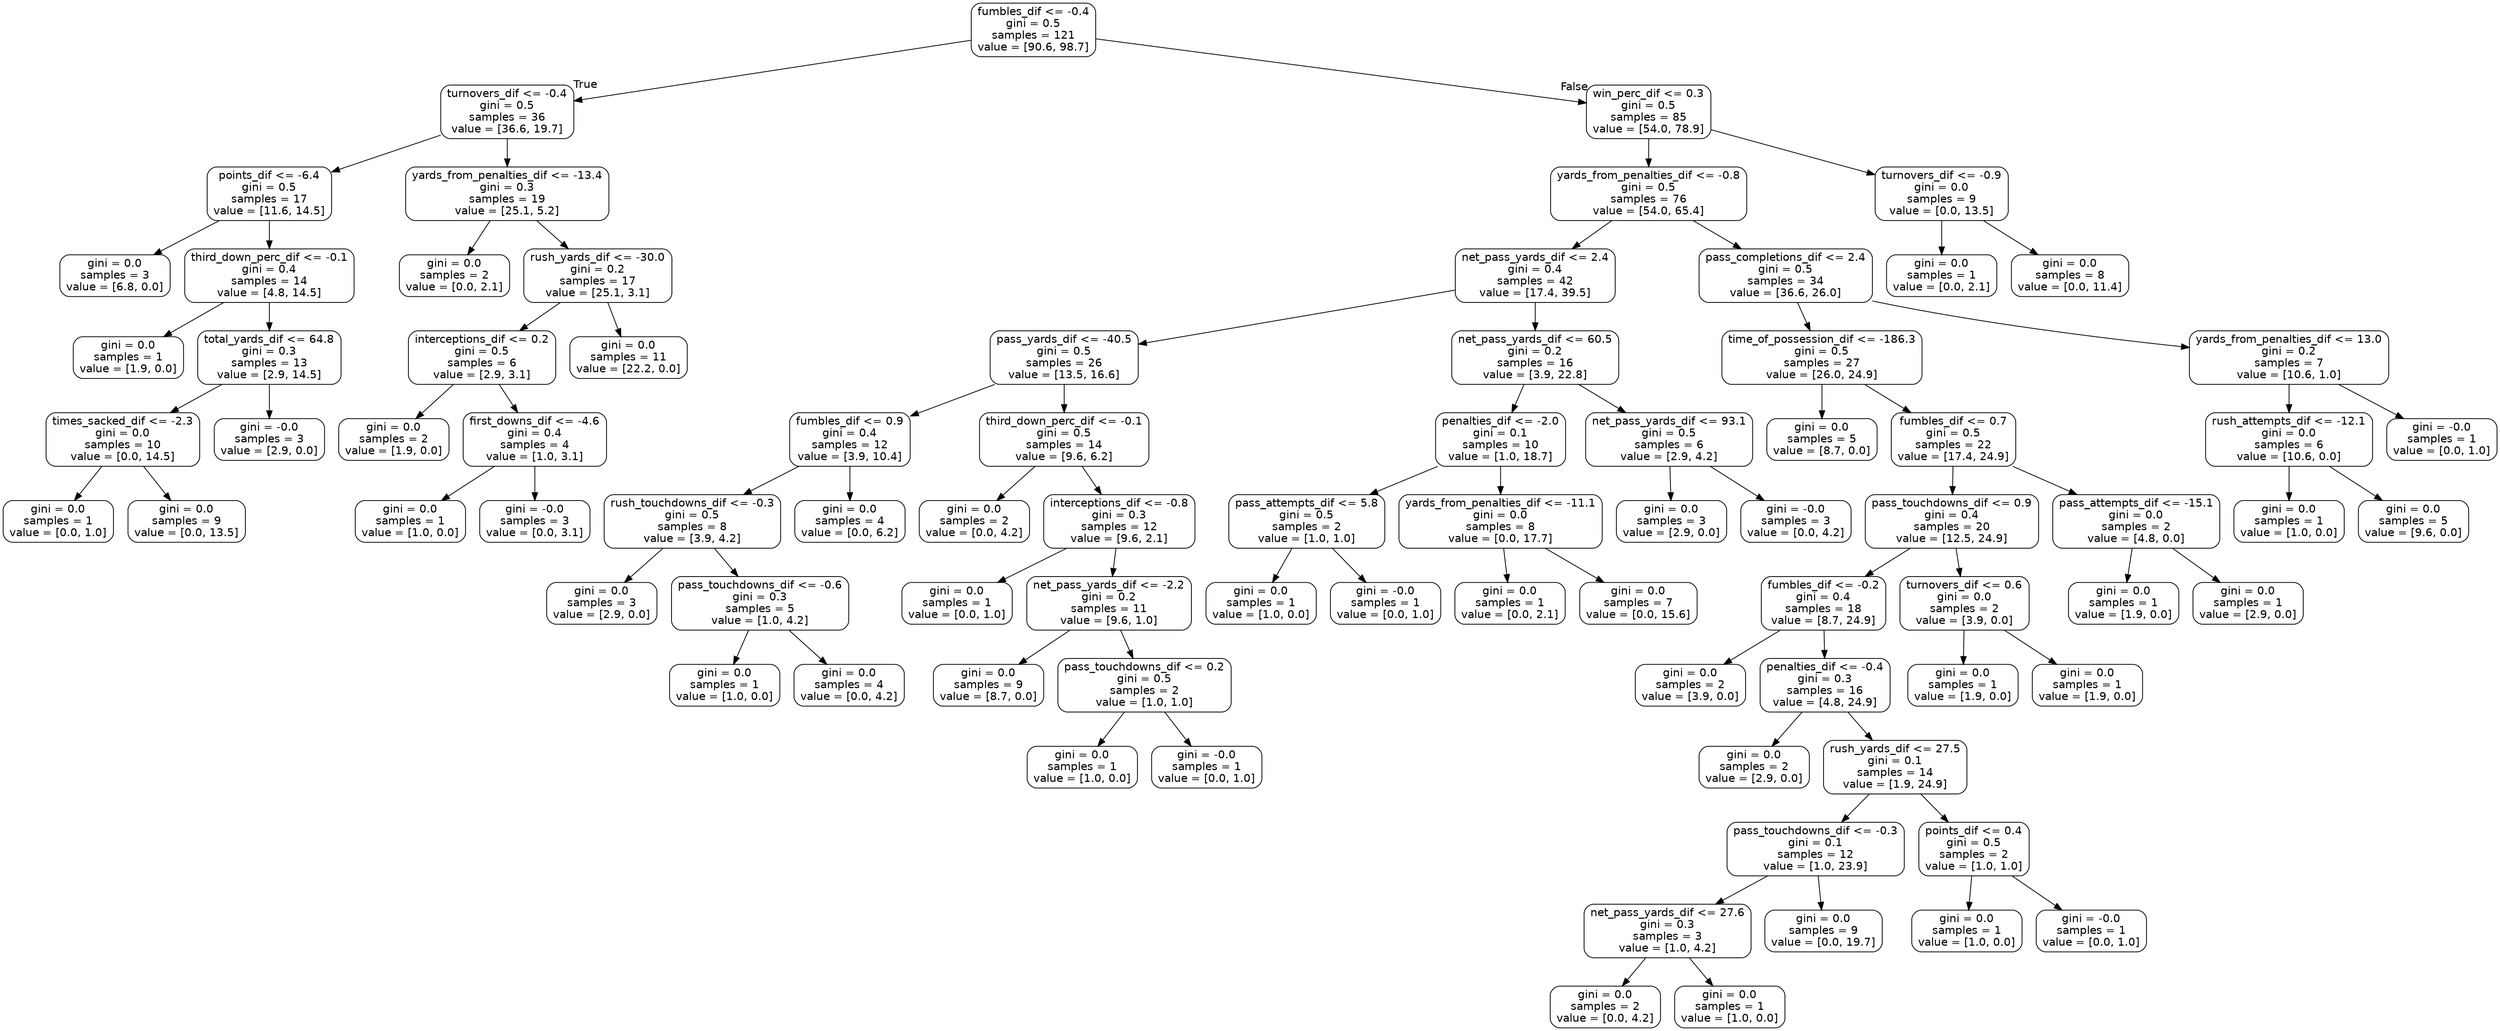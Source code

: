 digraph Tree {
node [shape=box, style="rounded", color="black", fontname=helvetica] ;
edge [fontname=helvetica] ;
0 [label="fumbles_dif <= -0.4\ngini = 0.5\nsamples = 121\nvalue = [90.6, 98.7]"] ;
1 [label="turnovers_dif <= -0.4\ngini = 0.5\nsamples = 36\nvalue = [36.6, 19.7]"] ;
0 -> 1 [labeldistance=2.5, labelangle=45, headlabel="True"] ;
2 [label="points_dif <= -6.4\ngini = 0.5\nsamples = 17\nvalue = [11.6, 14.5]"] ;
1 -> 2 ;
3 [label="gini = 0.0\nsamples = 3\nvalue = [6.8, 0.0]"] ;
2 -> 3 ;
4 [label="third_down_perc_dif <= -0.1\ngini = 0.4\nsamples = 14\nvalue = [4.8, 14.5]"] ;
2 -> 4 ;
5 [label="gini = 0.0\nsamples = 1\nvalue = [1.9, 0.0]"] ;
4 -> 5 ;
6 [label="total_yards_dif <= 64.8\ngini = 0.3\nsamples = 13\nvalue = [2.9, 14.5]"] ;
4 -> 6 ;
7 [label="times_sacked_dif <= -2.3\ngini = 0.0\nsamples = 10\nvalue = [0.0, 14.5]"] ;
6 -> 7 ;
8 [label="gini = 0.0\nsamples = 1\nvalue = [0.0, 1.0]"] ;
7 -> 8 ;
9 [label="gini = 0.0\nsamples = 9\nvalue = [0.0, 13.5]"] ;
7 -> 9 ;
10 [label="gini = -0.0\nsamples = 3\nvalue = [2.9, 0.0]"] ;
6 -> 10 ;
11 [label="yards_from_penalties_dif <= -13.4\ngini = 0.3\nsamples = 19\nvalue = [25.1, 5.2]"] ;
1 -> 11 ;
12 [label="gini = 0.0\nsamples = 2\nvalue = [0.0, 2.1]"] ;
11 -> 12 ;
13 [label="rush_yards_dif <= -30.0\ngini = 0.2\nsamples = 17\nvalue = [25.1, 3.1]"] ;
11 -> 13 ;
14 [label="interceptions_dif <= 0.2\ngini = 0.5\nsamples = 6\nvalue = [2.9, 3.1]"] ;
13 -> 14 ;
15 [label="gini = 0.0\nsamples = 2\nvalue = [1.9, 0.0]"] ;
14 -> 15 ;
16 [label="first_downs_dif <= -4.6\ngini = 0.4\nsamples = 4\nvalue = [1.0, 3.1]"] ;
14 -> 16 ;
17 [label="gini = 0.0\nsamples = 1\nvalue = [1.0, 0.0]"] ;
16 -> 17 ;
18 [label="gini = -0.0\nsamples = 3\nvalue = [0.0, 3.1]"] ;
16 -> 18 ;
19 [label="gini = 0.0\nsamples = 11\nvalue = [22.2, 0.0]"] ;
13 -> 19 ;
20 [label="win_perc_dif <= 0.3\ngini = 0.5\nsamples = 85\nvalue = [54.0, 78.9]"] ;
0 -> 20 [labeldistance=2.5, labelangle=-45, headlabel="False"] ;
21 [label="yards_from_penalties_dif <= -0.8\ngini = 0.5\nsamples = 76\nvalue = [54.0, 65.4]"] ;
20 -> 21 ;
22 [label="net_pass_yards_dif <= 2.4\ngini = 0.4\nsamples = 42\nvalue = [17.4, 39.5]"] ;
21 -> 22 ;
23 [label="pass_yards_dif <= -40.5\ngini = 0.5\nsamples = 26\nvalue = [13.5, 16.6]"] ;
22 -> 23 ;
24 [label="fumbles_dif <= 0.9\ngini = 0.4\nsamples = 12\nvalue = [3.9, 10.4]"] ;
23 -> 24 ;
25 [label="rush_touchdowns_dif <= -0.3\ngini = 0.5\nsamples = 8\nvalue = [3.9, 4.2]"] ;
24 -> 25 ;
26 [label="gini = 0.0\nsamples = 3\nvalue = [2.9, 0.0]"] ;
25 -> 26 ;
27 [label="pass_touchdowns_dif <= -0.6\ngini = 0.3\nsamples = 5\nvalue = [1.0, 4.2]"] ;
25 -> 27 ;
28 [label="gini = 0.0\nsamples = 1\nvalue = [1.0, 0.0]"] ;
27 -> 28 ;
29 [label="gini = 0.0\nsamples = 4\nvalue = [0.0, 4.2]"] ;
27 -> 29 ;
30 [label="gini = 0.0\nsamples = 4\nvalue = [0.0, 6.2]"] ;
24 -> 30 ;
31 [label="third_down_perc_dif <= -0.1\ngini = 0.5\nsamples = 14\nvalue = [9.6, 6.2]"] ;
23 -> 31 ;
32 [label="gini = 0.0\nsamples = 2\nvalue = [0.0, 4.2]"] ;
31 -> 32 ;
33 [label="interceptions_dif <= -0.8\ngini = 0.3\nsamples = 12\nvalue = [9.6, 2.1]"] ;
31 -> 33 ;
34 [label="gini = 0.0\nsamples = 1\nvalue = [0.0, 1.0]"] ;
33 -> 34 ;
35 [label="net_pass_yards_dif <= -2.2\ngini = 0.2\nsamples = 11\nvalue = [9.6, 1.0]"] ;
33 -> 35 ;
36 [label="gini = 0.0\nsamples = 9\nvalue = [8.7, 0.0]"] ;
35 -> 36 ;
37 [label="pass_touchdowns_dif <= 0.2\ngini = 0.5\nsamples = 2\nvalue = [1.0, 1.0]"] ;
35 -> 37 ;
38 [label="gini = 0.0\nsamples = 1\nvalue = [1.0, 0.0]"] ;
37 -> 38 ;
39 [label="gini = -0.0\nsamples = 1\nvalue = [0.0, 1.0]"] ;
37 -> 39 ;
40 [label="net_pass_yards_dif <= 60.5\ngini = 0.2\nsamples = 16\nvalue = [3.9, 22.8]"] ;
22 -> 40 ;
41 [label="penalties_dif <= -2.0\ngini = 0.1\nsamples = 10\nvalue = [1.0, 18.7]"] ;
40 -> 41 ;
42 [label="pass_attempts_dif <= 5.8\ngini = 0.5\nsamples = 2\nvalue = [1.0, 1.0]"] ;
41 -> 42 ;
43 [label="gini = 0.0\nsamples = 1\nvalue = [1.0, 0.0]"] ;
42 -> 43 ;
44 [label="gini = -0.0\nsamples = 1\nvalue = [0.0, 1.0]"] ;
42 -> 44 ;
45 [label="yards_from_penalties_dif <= -11.1\ngini = 0.0\nsamples = 8\nvalue = [0.0, 17.7]"] ;
41 -> 45 ;
46 [label="gini = 0.0\nsamples = 1\nvalue = [0.0, 2.1]"] ;
45 -> 46 ;
47 [label="gini = 0.0\nsamples = 7\nvalue = [0.0, 15.6]"] ;
45 -> 47 ;
48 [label="net_pass_yards_dif <= 93.1\ngini = 0.5\nsamples = 6\nvalue = [2.9, 4.2]"] ;
40 -> 48 ;
49 [label="gini = 0.0\nsamples = 3\nvalue = [2.9, 0.0]"] ;
48 -> 49 ;
50 [label="gini = -0.0\nsamples = 3\nvalue = [0.0, 4.2]"] ;
48 -> 50 ;
51 [label="pass_completions_dif <= 2.4\ngini = 0.5\nsamples = 34\nvalue = [36.6, 26.0]"] ;
21 -> 51 ;
52 [label="time_of_possession_dif <= -186.3\ngini = 0.5\nsamples = 27\nvalue = [26.0, 24.9]"] ;
51 -> 52 ;
53 [label="gini = 0.0\nsamples = 5\nvalue = [8.7, 0.0]"] ;
52 -> 53 ;
54 [label="fumbles_dif <= 0.7\ngini = 0.5\nsamples = 22\nvalue = [17.4, 24.9]"] ;
52 -> 54 ;
55 [label="pass_touchdowns_dif <= 0.9\ngini = 0.4\nsamples = 20\nvalue = [12.5, 24.9]"] ;
54 -> 55 ;
56 [label="fumbles_dif <= -0.2\ngini = 0.4\nsamples = 18\nvalue = [8.7, 24.9]"] ;
55 -> 56 ;
57 [label="gini = 0.0\nsamples = 2\nvalue = [3.9, 0.0]"] ;
56 -> 57 ;
58 [label="penalties_dif <= -0.4\ngini = 0.3\nsamples = 16\nvalue = [4.8, 24.9]"] ;
56 -> 58 ;
59 [label="gini = 0.0\nsamples = 2\nvalue = [2.9, 0.0]"] ;
58 -> 59 ;
60 [label="rush_yards_dif <= 27.5\ngini = 0.1\nsamples = 14\nvalue = [1.9, 24.9]"] ;
58 -> 60 ;
61 [label="pass_touchdowns_dif <= -0.3\ngini = 0.1\nsamples = 12\nvalue = [1.0, 23.9]"] ;
60 -> 61 ;
62 [label="net_pass_yards_dif <= 27.6\ngini = 0.3\nsamples = 3\nvalue = [1.0, 4.2]"] ;
61 -> 62 ;
63 [label="gini = 0.0\nsamples = 2\nvalue = [0.0, 4.2]"] ;
62 -> 63 ;
64 [label="gini = 0.0\nsamples = 1\nvalue = [1.0, 0.0]"] ;
62 -> 64 ;
65 [label="gini = 0.0\nsamples = 9\nvalue = [0.0, 19.7]"] ;
61 -> 65 ;
66 [label="points_dif <= 0.4\ngini = 0.5\nsamples = 2\nvalue = [1.0, 1.0]"] ;
60 -> 66 ;
67 [label="gini = 0.0\nsamples = 1\nvalue = [1.0, 0.0]"] ;
66 -> 67 ;
68 [label="gini = -0.0\nsamples = 1\nvalue = [0.0, 1.0]"] ;
66 -> 68 ;
69 [label="turnovers_dif <= 0.6\ngini = 0.0\nsamples = 2\nvalue = [3.9, 0.0]"] ;
55 -> 69 ;
70 [label="gini = 0.0\nsamples = 1\nvalue = [1.9, 0.0]"] ;
69 -> 70 ;
71 [label="gini = 0.0\nsamples = 1\nvalue = [1.9, 0.0]"] ;
69 -> 71 ;
72 [label="pass_attempts_dif <= -15.1\ngini = 0.0\nsamples = 2\nvalue = [4.8, 0.0]"] ;
54 -> 72 ;
73 [label="gini = 0.0\nsamples = 1\nvalue = [1.9, 0.0]"] ;
72 -> 73 ;
74 [label="gini = 0.0\nsamples = 1\nvalue = [2.9, 0.0]"] ;
72 -> 74 ;
75 [label="yards_from_penalties_dif <= 13.0\ngini = 0.2\nsamples = 7\nvalue = [10.6, 1.0]"] ;
51 -> 75 ;
76 [label="rush_attempts_dif <= -12.1\ngini = 0.0\nsamples = 6\nvalue = [10.6, 0.0]"] ;
75 -> 76 ;
77 [label="gini = 0.0\nsamples = 1\nvalue = [1.0, 0.0]"] ;
76 -> 77 ;
78 [label="gini = 0.0\nsamples = 5\nvalue = [9.6, 0.0]"] ;
76 -> 78 ;
79 [label="gini = -0.0\nsamples = 1\nvalue = [0.0, 1.0]"] ;
75 -> 79 ;
80 [label="turnovers_dif <= -0.9\ngini = 0.0\nsamples = 9\nvalue = [0.0, 13.5]"] ;
20 -> 80 ;
81 [label="gini = 0.0\nsamples = 1\nvalue = [0.0, 2.1]"] ;
80 -> 81 ;
82 [label="gini = 0.0\nsamples = 8\nvalue = [0.0, 11.4]"] ;
80 -> 82 ;
}